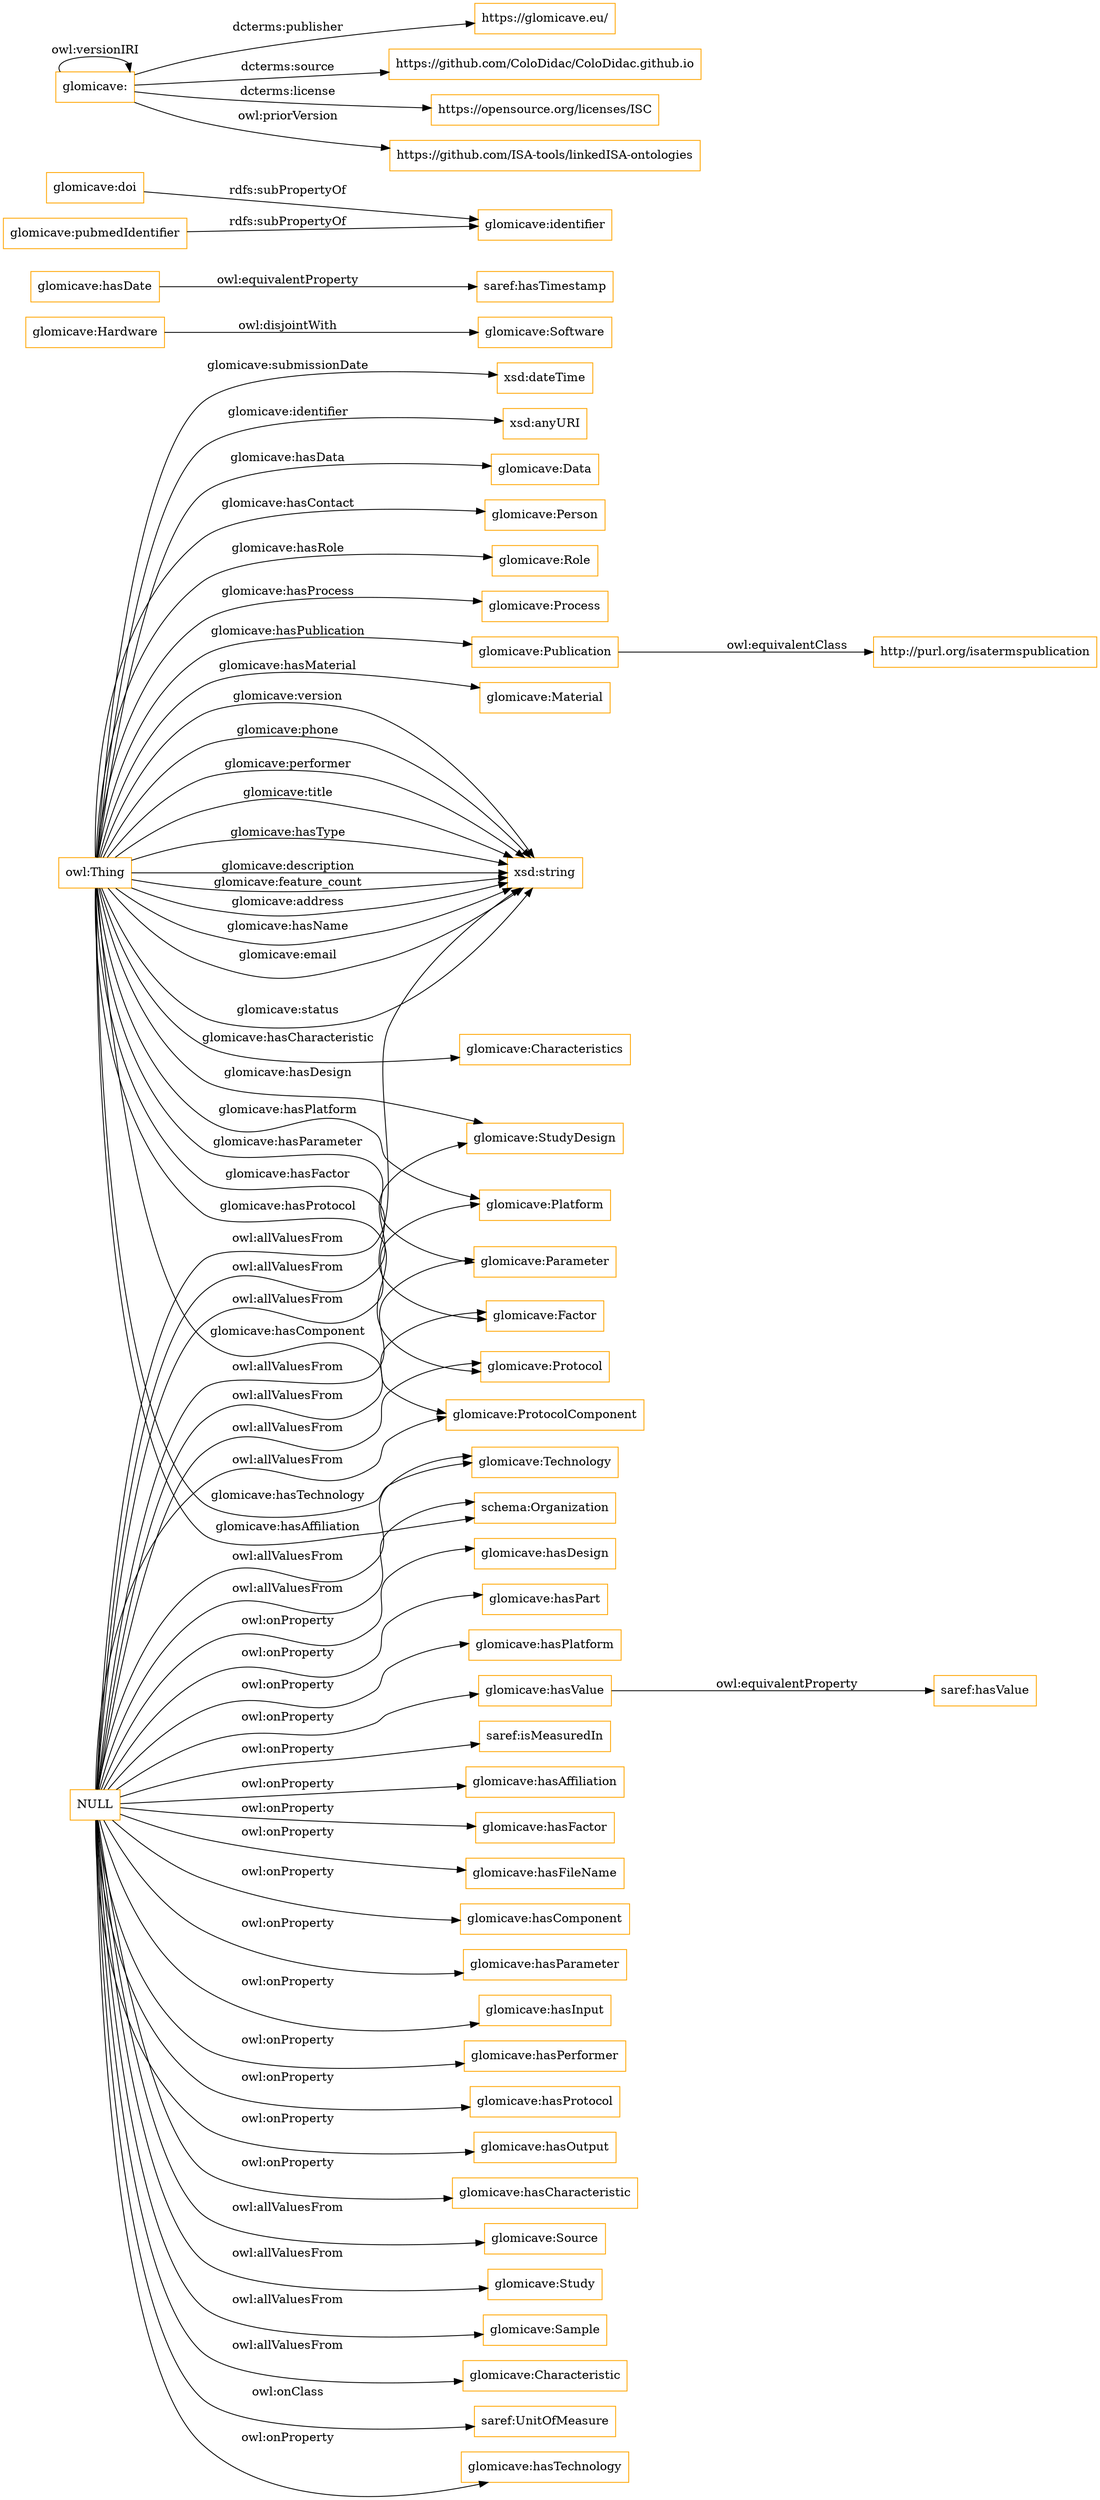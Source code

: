 digraph ar2dtool_diagram { 
rankdir=LR;
size="1501"
node [shape = rectangle, color="orange"]; "glomicave:Technology" "schema:Organization" "glomicave:Protocol" "glomicave:ProtocolComponent" "glomicave:StudyDesign" "glomicave:Hardware" "glomicave:Software" "glomicave:Source" "glomicave:Data" "glomicave:Person" "glomicave:Platform" "glomicave:Study" "glomicave:Role" "glomicave:Process" "glomicave:Sample" "glomicave:Characteristic" "glomicave:Parameter" "glomicave:Publication" "glomicave:Material" "saref:UnitOfMeasure" "glomicave:Factor" ; /*classes style*/
	"NULL" -> "glomicave:hasTechnology" [ label = "owl:onProperty" ];
	"NULL" -> "glomicave:Characteristic" [ label = "owl:allValuesFrom" ];
	"NULL" -> "glomicave:hasDesign" [ label = "owl:onProperty" ];
	"NULL" -> "glomicave:hasPart" [ label = "owl:onProperty" ];
	"NULL" -> "glomicave:hasPlatform" [ label = "owl:onProperty" ];
	"NULL" -> "glomicave:hasValue" [ label = "owl:onProperty" ];
	"NULL" -> "glomicave:Sample" [ label = "owl:allValuesFrom" ];
	"NULL" -> "glomicave:Protocol" [ label = "owl:allValuesFrom" ];
	"NULL" -> "glomicave:Parameter" [ label = "owl:allValuesFrom" ];
	"NULL" -> "saref:isMeasuredIn" [ label = "owl:onProperty" ];
	"NULL" -> "saref:UnitOfMeasure" [ label = "owl:onClass" ];
	"NULL" -> "glomicave:StudyDesign" [ label = "owl:allValuesFrom" ];
	"NULL" -> "glomicave:Study" [ label = "owl:allValuesFrom" ];
	"NULL" -> "glomicave:hasAffiliation" [ label = "owl:onProperty" ];
	"NULL" -> "glomicave:ProtocolComponent" [ label = "owl:allValuesFrom" ];
	"NULL" -> "glomicave:hasFactor" [ label = "owl:onProperty" ];
	"NULL" -> "glomicave:hasFileName" [ label = "owl:onProperty" ];
	"NULL" -> "glomicave:Source" [ label = "owl:allValuesFrom" ];
	"NULL" -> "glomicave:Platform" [ label = "owl:allValuesFrom" ];
	"NULL" -> "schema:Organization" [ label = "owl:allValuesFrom" ];
	"NULL" -> "glomicave:Technology" [ label = "owl:allValuesFrom" ];
	"NULL" -> "glomicave:hasComponent" [ label = "owl:onProperty" ];
	"NULL" -> "glomicave:hasParameter" [ label = "owl:onProperty" ];
	"NULL" -> "glomicave:hasInput" [ label = "owl:onProperty" ];
	"NULL" -> "glomicave:hasPerformer" [ label = "owl:onProperty" ];
	"NULL" -> "glomicave:hasProtocol" [ label = "owl:onProperty" ];
	"NULL" -> "glomicave:hasOutput" [ label = "owl:onProperty" ];
	"NULL" -> "xsd:string" [ label = "owl:allValuesFrom" ];
	"NULL" -> "glomicave:Factor" [ label = "owl:allValuesFrom" ];
	"NULL" -> "glomicave:hasCharacteristic" [ label = "owl:onProperty" ];
	"glomicave:hasDate" -> "saref:hasTimestamp" [ label = "owl:equivalentProperty" ];
	"glomicave:hasValue" -> "saref:hasValue" [ label = "owl:equivalentProperty" ];
	"glomicave:doi" -> "glomicave:identifier" [ label = "rdfs:subPropertyOf" ];
	"glomicave:" -> "https://glomicave.eu/" [ label = "dcterms:publisher" ];
	"glomicave:" -> "https://github.com/ColoDidac/ColoDidac.github.io" [ label = "dcterms:source" ];
	"glomicave:" -> "https://opensource.org/licenses/ISC" [ label = "dcterms:license" ];
	"glomicave:" -> "glomicave:" [ label = "owl:versionIRI" ];
	"glomicave:" -> "https://github.com/ISA-tools/linkedISA-ontologies" [ label = "owl:priorVersion" ];
	"glomicave:pubmedIdentifier" -> "glomicave:identifier" [ label = "rdfs:subPropertyOf" ];
	"glomicave:Publication" -> "http://purl.org/isatermspublication" [ label = "owl:equivalentClass" ];
	"glomicave:Hardware" -> "glomicave:Software" [ label = "owl:disjointWith" ];
	"owl:Thing" -> "xsd:string" [ label = "glomicave:status" ];
	"owl:Thing" -> "xsd:string" [ label = "glomicave:version" ];
	"owl:Thing" -> "glomicave:Data" [ label = "glomicave:hasData" ];
	"owl:Thing" -> "xsd:string" [ label = "glomicave:phone" ];
	"owl:Thing" -> "xsd:string" [ label = "glomicave:performer" ];
	"owl:Thing" -> "xsd:string" [ label = "glomicave:title" ];
	"owl:Thing" -> "xsd:string" [ label = "glomicave:hasType" ];
	"owl:Thing" -> "glomicave:Role" [ label = "glomicave:hasRole" ];
	"owl:Thing" -> "schema:Organization" [ label = "glomicave:hasAffiliation" ];
	"owl:Thing" -> "glomicave:ProtocolComponent" [ label = "glomicave:hasComponent" ];
	"owl:Thing" -> "glomicave:Characteristics" [ label = "glomicave:hasCharacteristic" ];
	"owl:Thing" -> "xsd:string" [ label = "glomicave:description" ];
	"owl:Thing" -> "xsd:string" [ label = "glomicave:feature_count" ];
	"owl:Thing" -> "glomicave:Platform" [ label = "glomicave:hasPlatform" ];
	"owl:Thing" -> "glomicave:Publication" [ label = "glomicave:hasPublication" ];
	"owl:Thing" -> "glomicave:Protocol" [ label = "glomicave:hasProtocol" ];
	"owl:Thing" -> "xsd:dateTime" [ label = "glomicave:submissionDate" ];
	"owl:Thing" -> "glomicave:Process" [ label = "glomicave:hasProcess" ];
	"owl:Thing" -> "glomicave:Material" [ label = "glomicave:hasMaterial" ];
	"owl:Thing" -> "glomicave:Person" [ label = "glomicave:hasContact" ];
	"owl:Thing" -> "glomicave:Technology" [ label = "glomicave:hasTechnology" ];
	"owl:Thing" -> "xsd:string" [ label = "glomicave:address" ];
	"owl:Thing" -> "glomicave:Factor" [ label = "glomicave:hasFactor" ];
	"owl:Thing" -> "xsd:string" [ label = "glomicave:hasName" ];
	"owl:Thing" -> "xsd:string" [ label = "glomicave:email" ];
	"owl:Thing" -> "glomicave:StudyDesign" [ label = "glomicave:hasDesign" ];
	"owl:Thing" -> "xsd:anyURI" [ label = "glomicave:identifier" ];
	"owl:Thing" -> "glomicave:Parameter" [ label = "glomicave:hasParameter" ];

}
